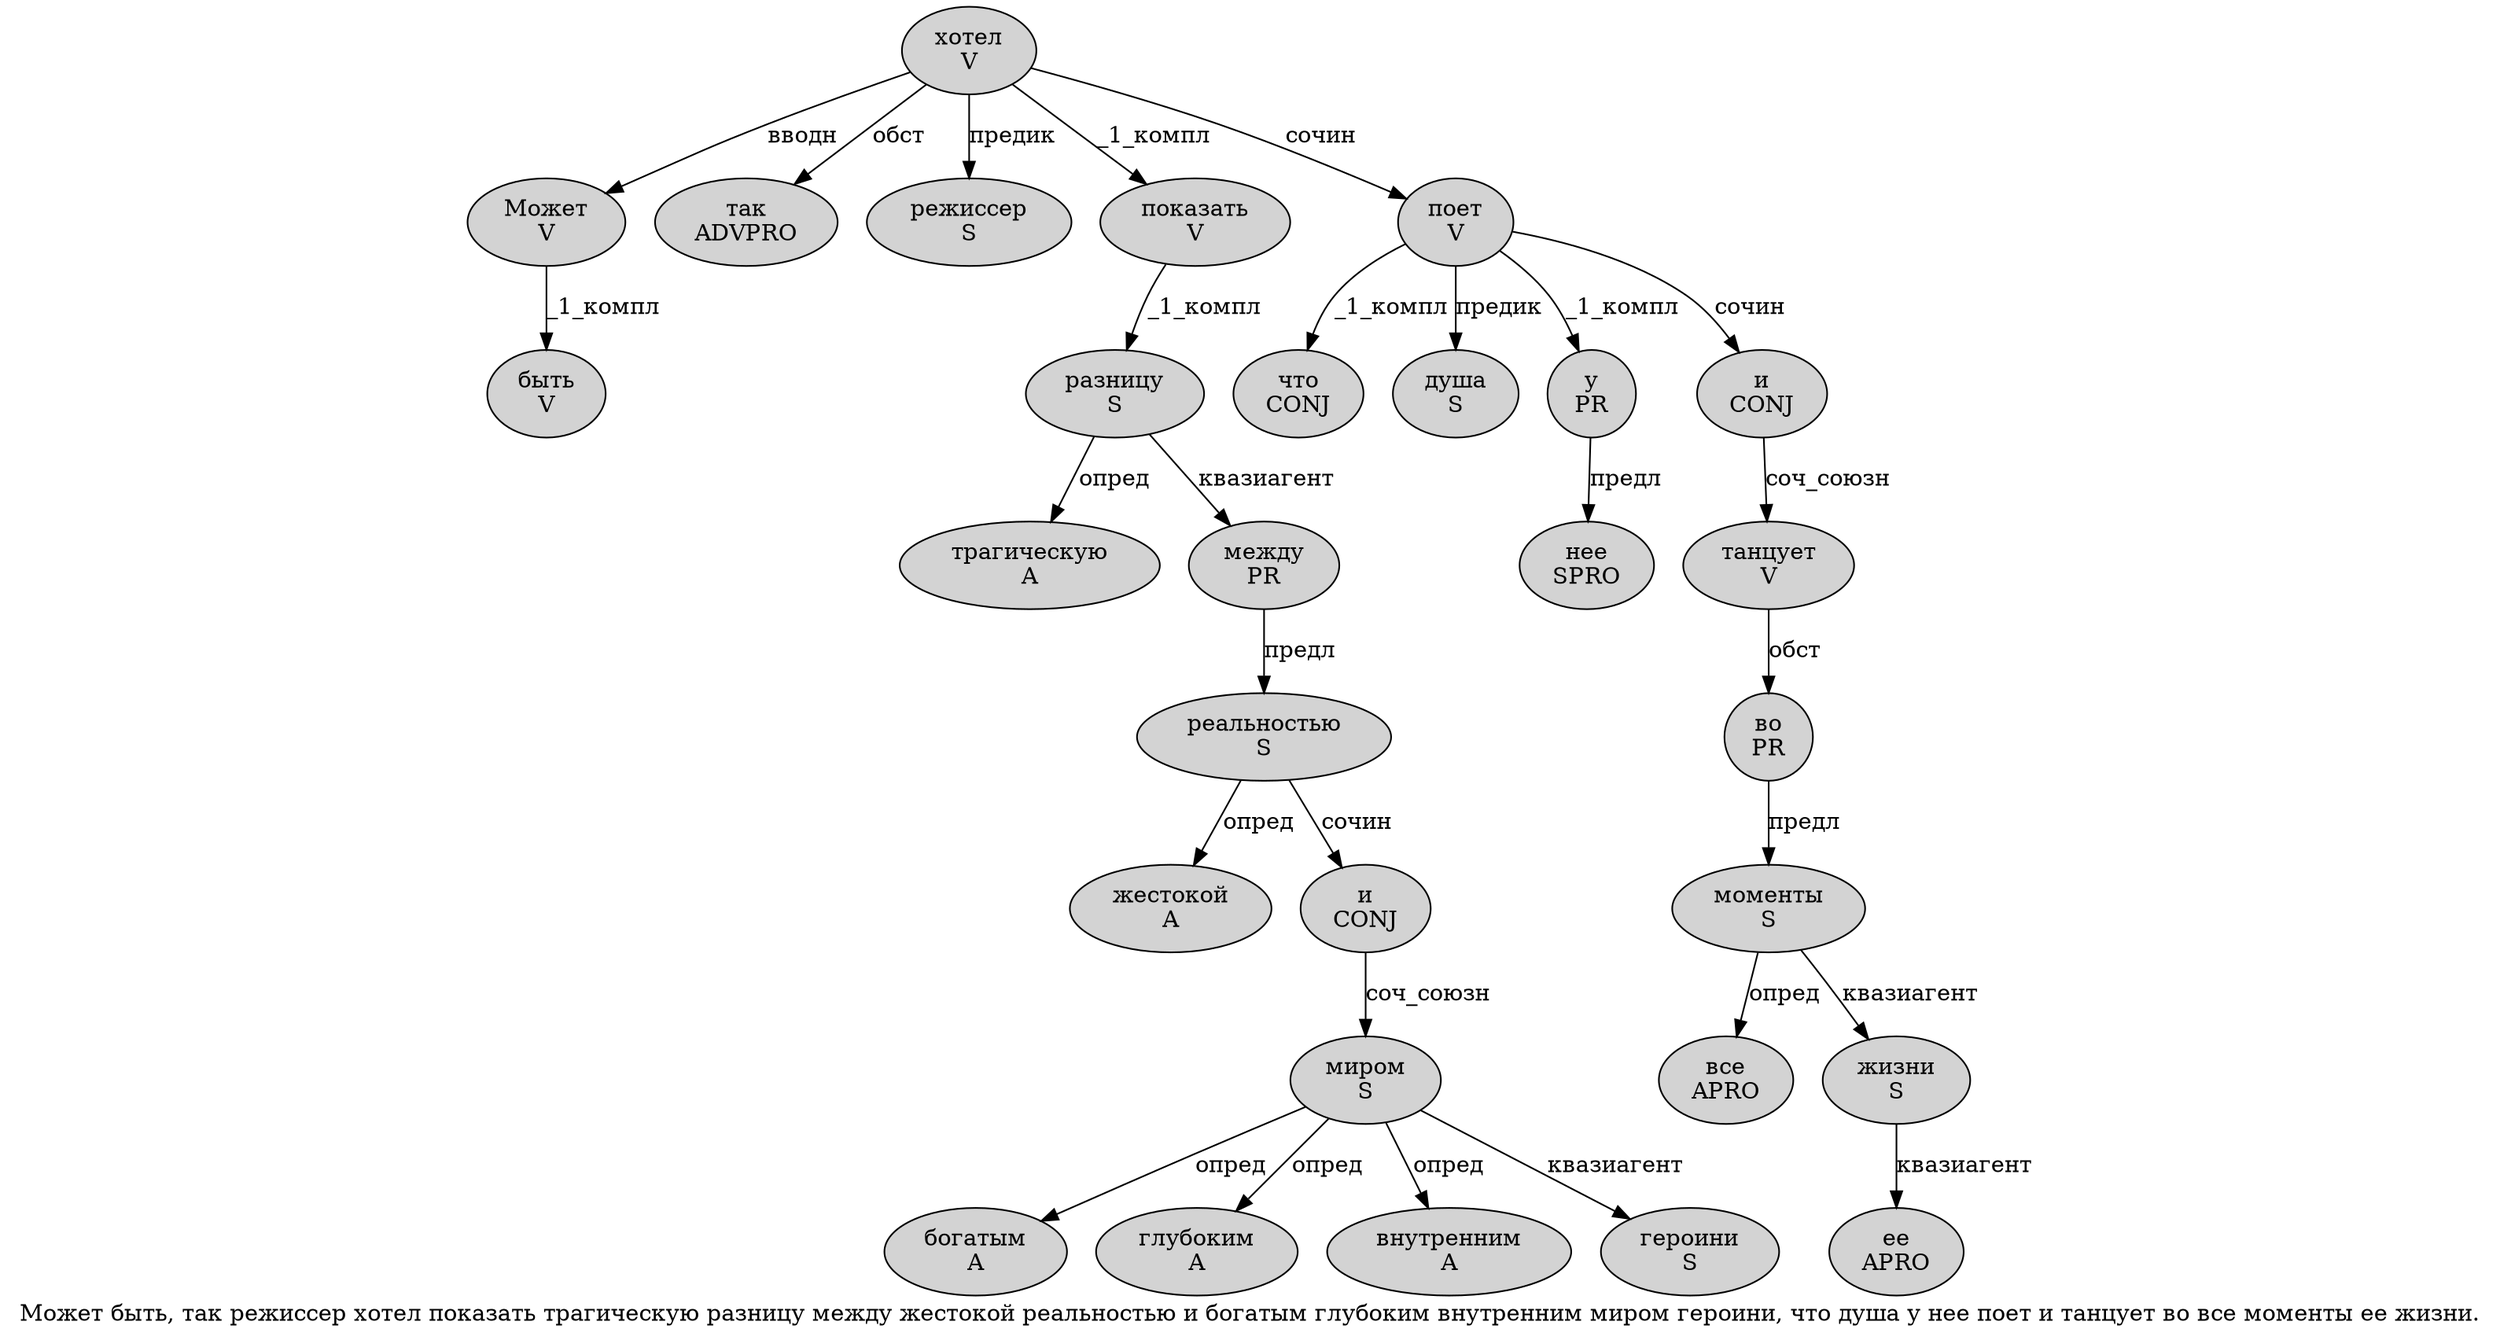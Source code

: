 digraph SENTENCE_2323 {
	graph [label="Может быть, так режиссер хотел показать трагическую разницу между жестокой реальностью и богатым глубоким внутренним миром героини, что душа у нее поет и танцует во все моменты ее жизни."]
	node [style=filled]
		0 [label="Может
V" color="" fillcolor=lightgray penwidth=1 shape=ellipse]
		1 [label="быть
V" color="" fillcolor=lightgray penwidth=1 shape=ellipse]
		3 [label="так
ADVPRO" color="" fillcolor=lightgray penwidth=1 shape=ellipse]
		4 [label="режиссер
S" color="" fillcolor=lightgray penwidth=1 shape=ellipse]
		5 [label="хотел
V" color="" fillcolor=lightgray penwidth=1 shape=ellipse]
		6 [label="показать
V" color="" fillcolor=lightgray penwidth=1 shape=ellipse]
		7 [label="трагическую
A" color="" fillcolor=lightgray penwidth=1 shape=ellipse]
		8 [label="разницу
S" color="" fillcolor=lightgray penwidth=1 shape=ellipse]
		9 [label="между
PR" color="" fillcolor=lightgray penwidth=1 shape=ellipse]
		10 [label="жестокой
A" color="" fillcolor=lightgray penwidth=1 shape=ellipse]
		11 [label="реальностью
S" color="" fillcolor=lightgray penwidth=1 shape=ellipse]
		12 [label="и
CONJ" color="" fillcolor=lightgray penwidth=1 shape=ellipse]
		13 [label="богатым
A" color="" fillcolor=lightgray penwidth=1 shape=ellipse]
		14 [label="глубоким
A" color="" fillcolor=lightgray penwidth=1 shape=ellipse]
		15 [label="внутренним
A" color="" fillcolor=lightgray penwidth=1 shape=ellipse]
		16 [label="миром
S" color="" fillcolor=lightgray penwidth=1 shape=ellipse]
		17 [label="героини
S" color="" fillcolor=lightgray penwidth=1 shape=ellipse]
		19 [label="что
CONJ" color="" fillcolor=lightgray penwidth=1 shape=ellipse]
		20 [label="душа
S" color="" fillcolor=lightgray penwidth=1 shape=ellipse]
		21 [label="у
PR" color="" fillcolor=lightgray penwidth=1 shape=ellipse]
		22 [label="нее
SPRO" color="" fillcolor=lightgray penwidth=1 shape=ellipse]
		23 [label="поет
V" color="" fillcolor=lightgray penwidth=1 shape=ellipse]
		24 [label="и
CONJ" color="" fillcolor=lightgray penwidth=1 shape=ellipse]
		25 [label="танцует
V" color="" fillcolor=lightgray penwidth=1 shape=ellipse]
		26 [label="во
PR" color="" fillcolor=lightgray penwidth=1 shape=ellipse]
		27 [label="все
APRO" color="" fillcolor=lightgray penwidth=1 shape=ellipse]
		28 [label="моменты
S" color="" fillcolor=lightgray penwidth=1 shape=ellipse]
		29 [label="ее
APRO" color="" fillcolor=lightgray penwidth=1 shape=ellipse]
		30 [label="жизни
S" color="" fillcolor=lightgray penwidth=1 shape=ellipse]
			12 -> 16 [label="соч_союзн"]
			9 -> 11 [label="предл"]
			23 -> 19 [label="_1_компл"]
			23 -> 20 [label="предик"]
			23 -> 21 [label="_1_компл"]
			23 -> 24 [label="сочин"]
			6 -> 8 [label="_1_компл"]
			0 -> 1 [label="_1_компл"]
			26 -> 28 [label="предл"]
			25 -> 26 [label="обст"]
			5 -> 0 [label="вводн"]
			5 -> 3 [label="обст"]
			5 -> 4 [label="предик"]
			5 -> 6 [label="_1_компл"]
			5 -> 23 [label="сочин"]
			8 -> 7 [label="опред"]
			8 -> 9 [label="квазиагент"]
			16 -> 13 [label="опред"]
			16 -> 14 [label="опред"]
			16 -> 15 [label="опред"]
			16 -> 17 [label="квазиагент"]
			30 -> 29 [label="квазиагент"]
			11 -> 10 [label="опред"]
			11 -> 12 [label="сочин"]
			21 -> 22 [label="предл"]
			28 -> 27 [label="опред"]
			28 -> 30 [label="квазиагент"]
			24 -> 25 [label="соч_союзн"]
}